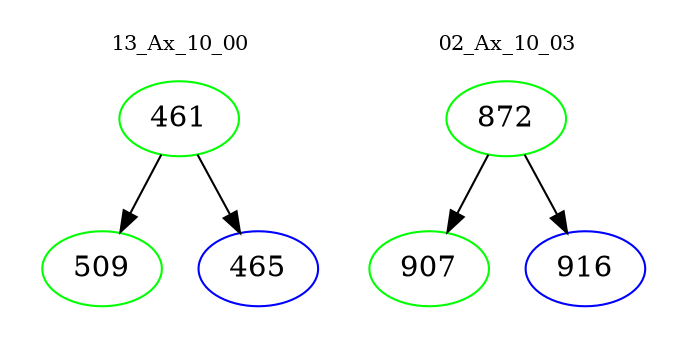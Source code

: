digraph{
subgraph cluster_0 {
color = white
label = "13_Ax_10_00";
fontsize=10;
T0_461 [label="461", color="green"]
T0_461 -> T0_509 [color="black"]
T0_509 [label="509", color="green"]
T0_461 -> T0_465 [color="black"]
T0_465 [label="465", color="blue"]
}
subgraph cluster_1 {
color = white
label = "02_Ax_10_03";
fontsize=10;
T1_872 [label="872", color="green"]
T1_872 -> T1_907 [color="black"]
T1_907 [label="907", color="green"]
T1_872 -> T1_916 [color="black"]
T1_916 [label="916", color="blue"]
}
}
